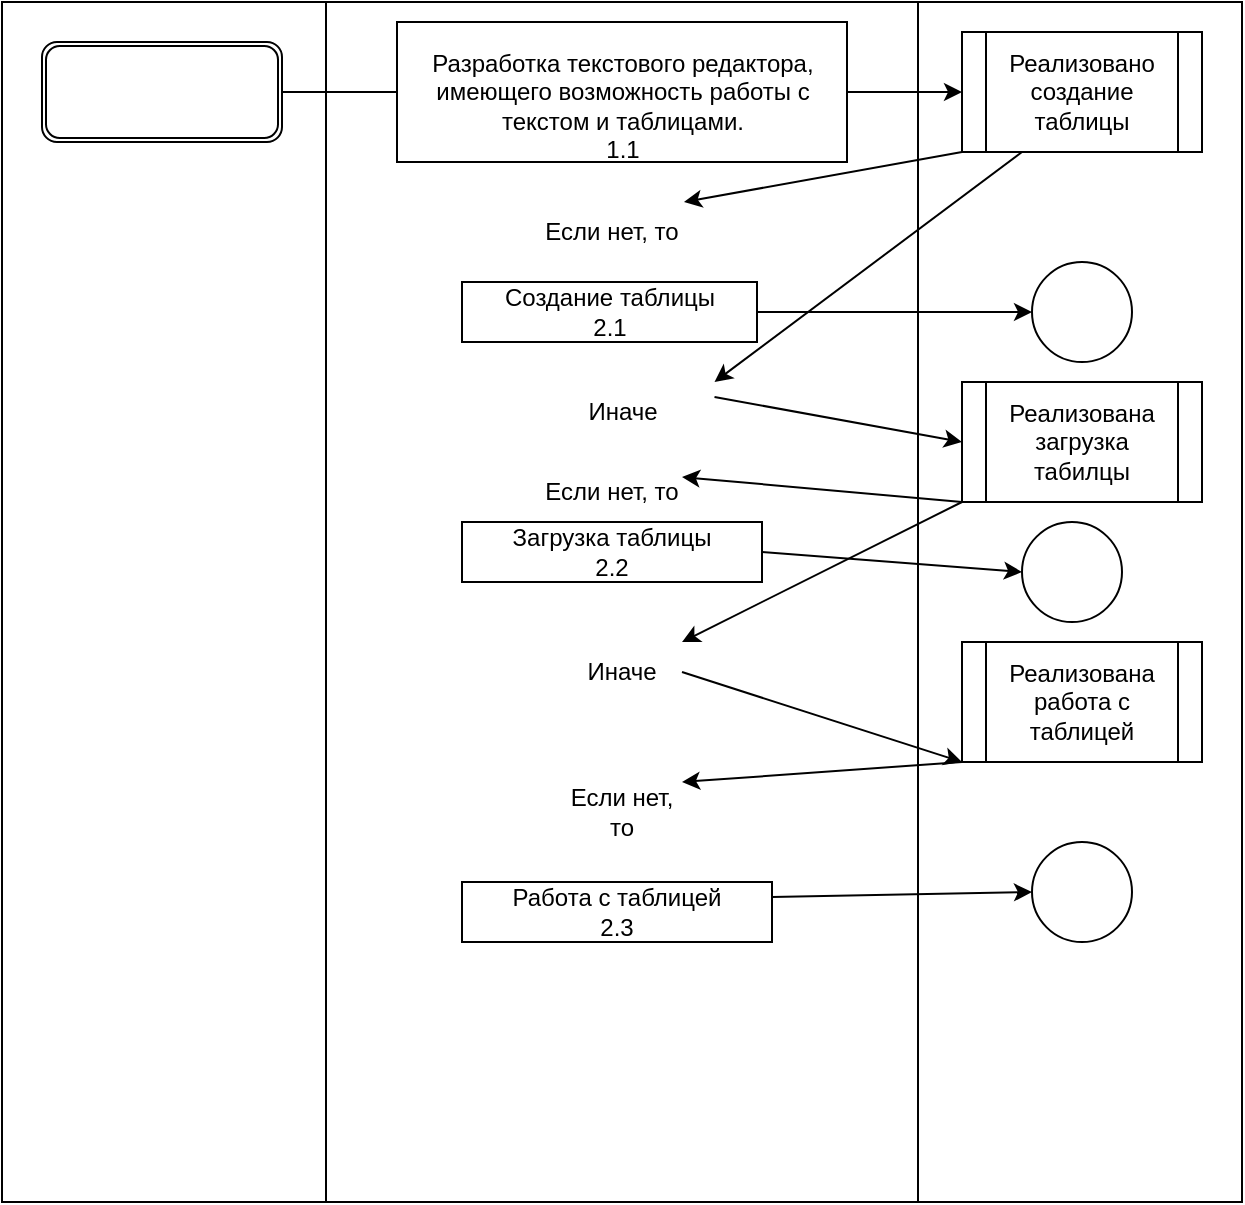 <mxfile version="15.5.6" type="device"><diagram id="DumS1-_2aSATzSCNOUUA" name="Page-1"><mxGraphModel dx="1422" dy="780" grid="1" gridSize="10" guides="1" tooltips="1" connect="1" arrows="1" fold="1" page="1" pageScale="1" pageWidth="827" pageHeight="1169" math="0" shadow="0"><root><mxCell id="0"/><mxCell id="1" parent="0"/><mxCell id="aeD2lsS2BJGdRJN6cDtw-1" value="" style="shape=process;whiteSpace=wrap;html=1;backgroundOutline=1;size=0.262;" parent="1" vertex="1"><mxGeometry x="90" y="160" width="620" height="600" as="geometry"/></mxCell><mxCell id="aeD2lsS2BJGdRJN6cDtw-2" value="" style="shape=ext;double=1;rounded=1;whiteSpace=wrap;html=1;" parent="1" vertex="1"><mxGeometry x="110" y="180" width="120" height="50" as="geometry"/></mxCell><mxCell id="aeD2lsS2BJGdRJN6cDtw-3" value="&lt;br&gt;&lt;div&gt;&lt;span&gt;Разработка текстового редактора, имеющего возможность работы с текстом и таблицами.&lt;br&gt;1.1&lt;br&gt;&lt;/span&gt;&lt;/div&gt;" style="rounded=0;whiteSpace=wrap;html=1;" parent="1" vertex="1"><mxGeometry x="287.5" y="170" width="225" height="70" as="geometry"/></mxCell><mxCell id="aeD2lsS2BJGdRJN6cDtw-5" value="Реализовано создание таблицы" style="shape=process;whiteSpace=wrap;html=1;backgroundOutline=1;" parent="1" vertex="1"><mxGeometry x="570" y="175" width="120" height="60" as="geometry"/></mxCell><mxCell id="aeD2lsS2BJGdRJN6cDtw-7" value="Если нет, то" style="text;html=1;strokeColor=none;fillColor=none;align=center;verticalAlign=middle;whiteSpace=wrap;rounded=0;" parent="1" vertex="1"><mxGeometry x="321.5" y="260" width="146" height="30" as="geometry"/></mxCell><mxCell id="aeD2lsS2BJGdRJN6cDtw-8" value="&lt;div&gt;Создание таблицы&lt;/div&gt;&lt;div&gt;2.1&lt;/div&gt;" style="rounded=0;whiteSpace=wrap;html=1;" parent="1" vertex="1"><mxGeometry x="320" y="300" width="147.5" height="30" as="geometry"/></mxCell><mxCell id="aeD2lsS2BJGdRJN6cDtw-9" value="Реализована загрузка табилцы" style="shape=process;whiteSpace=wrap;html=1;backgroundOutline=1;" parent="1" vertex="1"><mxGeometry x="570" y="350" width="120" height="60" as="geometry"/></mxCell><mxCell id="aeD2lsS2BJGdRJN6cDtw-10" value="Иначе" style="text;html=1;strokeColor=none;fillColor=none;align=center;verticalAlign=middle;whiteSpace=wrap;rounded=0;" parent="1" vertex="1"><mxGeometry x="353.75" y="350" width="92.5" height="30" as="geometry"/></mxCell><mxCell id="aeD2lsS2BJGdRJN6cDtw-11" value="" style="endArrow=none;html=1;rounded=0;exitX=1;exitY=0.5;exitDx=0;exitDy=0;entryX=0;entryY=0.5;entryDx=0;entryDy=0;" parent="1" source="aeD2lsS2BJGdRJN6cDtw-2" target="aeD2lsS2BJGdRJN6cDtw-3" edge="1"><mxGeometry width="50" height="50" relative="1" as="geometry"><mxPoint x="260" y="210" as="sourcePoint"/><mxPoint x="310" y="160" as="targetPoint"/></mxGeometry></mxCell><mxCell id="aeD2lsS2BJGdRJN6cDtw-12" value="" style="endArrow=classic;html=1;rounded=0;exitX=1;exitY=0.5;exitDx=0;exitDy=0;entryX=0;entryY=0.5;entryDx=0;entryDy=0;" parent="1" source="aeD2lsS2BJGdRJN6cDtw-3" target="aeD2lsS2BJGdRJN6cDtw-5" edge="1"><mxGeometry width="50" height="50" relative="1" as="geometry"><mxPoint x="520" y="150" as="sourcePoint"/><mxPoint x="570" y="100" as="targetPoint"/></mxGeometry></mxCell><mxCell id="aeD2lsS2BJGdRJN6cDtw-13" value="" style="endArrow=classic;html=1;rounded=0;entryX=0.75;entryY=0;entryDx=0;entryDy=0;exitX=0;exitY=1;exitDx=0;exitDy=0;" parent="1" source="aeD2lsS2BJGdRJN6cDtw-5" target="aeD2lsS2BJGdRJN6cDtw-7" edge="1"><mxGeometry width="50" height="50" relative="1" as="geometry"><mxPoint x="510" y="260" as="sourcePoint"/><mxPoint x="560" y="210" as="targetPoint"/></mxGeometry></mxCell><mxCell id="aeD2lsS2BJGdRJN6cDtw-14" value="" style="endArrow=classic;html=1;rounded=0;entryX=1;entryY=0;entryDx=0;entryDy=0;exitX=0.25;exitY=1;exitDx=0;exitDy=0;" parent="1" source="aeD2lsS2BJGdRJN6cDtw-5" target="aeD2lsS2BJGdRJN6cDtw-10" edge="1"><mxGeometry width="50" height="50" relative="1" as="geometry"><mxPoint x="570" y="230" as="sourcePoint"/><mxPoint x="500" y="450" as="targetPoint"/></mxGeometry></mxCell><mxCell id="aeD2lsS2BJGdRJN6cDtw-15" value="" style="endArrow=classic;html=1;rounded=0;exitX=1;exitY=0.25;exitDx=0;exitDy=0;entryX=0;entryY=0.5;entryDx=0;entryDy=0;" parent="1" source="aeD2lsS2BJGdRJN6cDtw-10" target="aeD2lsS2BJGdRJN6cDtw-9" edge="1"><mxGeometry width="50" height="50" relative="1" as="geometry"><mxPoint x="550" y="430" as="sourcePoint"/><mxPoint x="600" y="380" as="targetPoint"/></mxGeometry></mxCell><mxCell id="aeD2lsS2BJGdRJN6cDtw-16" value="Если нет, то" style="text;html=1;strokeColor=none;fillColor=none;align=center;verticalAlign=middle;whiteSpace=wrap;rounded=0;" parent="1" vertex="1"><mxGeometry x="360" y="390" width="70" height="30" as="geometry"/></mxCell><mxCell id="aeD2lsS2BJGdRJN6cDtw-17" value="" style="endArrow=classic;html=1;rounded=0;exitX=0;exitY=1;exitDx=0;exitDy=0;entryX=1;entryY=0.25;entryDx=0;entryDy=0;" parent="1" source="aeD2lsS2BJGdRJN6cDtw-9" target="aeD2lsS2BJGdRJN6cDtw-16" edge="1"><mxGeometry width="50" height="50" relative="1" as="geometry"><mxPoint x="480" y="480" as="sourcePoint"/><mxPoint x="530" y="430" as="targetPoint"/></mxGeometry></mxCell><mxCell id="aeD2lsS2BJGdRJN6cDtw-18" value="&lt;div&gt;Загрузка таблицы&lt;/div&gt;&lt;div&gt;2.2&lt;br&gt;&lt;/div&gt;" style="rounded=0;whiteSpace=wrap;html=1;" parent="1" vertex="1"><mxGeometry x="320" y="420" width="150" height="30" as="geometry"/></mxCell><mxCell id="aeD2lsS2BJGdRJN6cDtw-19" value="Иначе" style="text;html=1;strokeColor=none;fillColor=none;align=center;verticalAlign=middle;whiteSpace=wrap;rounded=0;" parent="1" vertex="1"><mxGeometry x="370" y="480" width="60" height="30" as="geometry"/></mxCell><mxCell id="aeD2lsS2BJGdRJN6cDtw-21" value="" style="endArrow=classic;html=1;rounded=0;entryX=1;entryY=0;entryDx=0;entryDy=0;startArrow=none;" parent="1" target="aeD2lsS2BJGdRJN6cDtw-19" edge="1"><mxGeometry width="50" height="50" relative="1" as="geometry"><mxPoint x="570" y="410" as="sourcePoint"/><mxPoint x="590" y="570" as="targetPoint"/></mxGeometry></mxCell><mxCell id="aeD2lsS2BJGdRJN6cDtw-22" value="Реализована работа с таблицей" style="shape=process;whiteSpace=wrap;html=1;backgroundOutline=1;" parent="1" vertex="1"><mxGeometry x="570" y="480" width="120" height="60" as="geometry"/></mxCell><mxCell id="aeD2lsS2BJGdRJN6cDtw-23" value="" style="endArrow=classic;html=1;rounded=0;exitX=1;exitY=0.5;exitDx=0;exitDy=0;entryX=0;entryY=1;entryDx=0;entryDy=0;" parent="1" source="aeD2lsS2BJGdRJN6cDtw-19" target="aeD2lsS2BJGdRJN6cDtw-22" edge="1"><mxGeometry width="50" height="50" relative="1" as="geometry"><mxPoint x="500" y="570" as="sourcePoint"/><mxPoint x="550" y="520" as="targetPoint"/></mxGeometry></mxCell><mxCell id="aeD2lsS2BJGdRJN6cDtw-24" value="Если нет, то" style="text;html=1;strokeColor=none;fillColor=none;align=center;verticalAlign=middle;whiteSpace=wrap;rounded=0;" parent="1" vertex="1"><mxGeometry x="370" y="550" width="60" height="30" as="geometry"/></mxCell><mxCell id="aeD2lsS2BJGdRJN6cDtw-25" value="Работа с таблицей&lt;br&gt;2.3" style="rounded=0;whiteSpace=wrap;html=1;" parent="1" vertex="1"><mxGeometry x="320" y="600" width="155" height="30" as="geometry"/></mxCell><mxCell id="aeD2lsS2BJGdRJN6cDtw-29" value="" style="endArrow=classic;html=1;rounded=0;entryX=1;entryY=0;entryDx=0;entryDy=0;exitX=0;exitY=1;exitDx=0;exitDy=0;" parent="1" source="aeD2lsS2BJGdRJN6cDtw-22" target="aeD2lsS2BJGdRJN6cDtw-24" edge="1"><mxGeometry width="50" height="50" relative="1" as="geometry"><mxPoint x="610" y="560" as="sourcePoint"/><mxPoint x="660" y="510" as="targetPoint"/></mxGeometry></mxCell><mxCell id="tFO7NhLAvfeCecz8AfZN-1" value="" style="endArrow=classic;html=1;rounded=0;exitX=1;exitY=0.25;exitDx=0;exitDy=0;entryX=0;entryY=0.5;entryDx=0;entryDy=0;" edge="1" parent="1" source="aeD2lsS2BJGdRJN6cDtw-25" target="tFO7NhLAvfeCecz8AfZN-2"><mxGeometry width="50" height="50" relative="1" as="geometry"><mxPoint x="560" y="580" as="sourcePoint"/><mxPoint x="610" y="530" as="targetPoint"/></mxGeometry></mxCell><mxCell id="tFO7NhLAvfeCecz8AfZN-2" value="" style="ellipse;whiteSpace=wrap;html=1;aspect=fixed;" vertex="1" parent="1"><mxGeometry x="605" y="580" width="50" height="50" as="geometry"/></mxCell><mxCell id="tFO7NhLAvfeCecz8AfZN-3" value="" style="ellipse;whiteSpace=wrap;html=1;aspect=fixed;" vertex="1" parent="1"><mxGeometry x="605" y="290" width="50" height="50" as="geometry"/></mxCell><mxCell id="tFO7NhLAvfeCecz8AfZN-4" value="" style="ellipse;whiteSpace=wrap;html=1;aspect=fixed;" vertex="1" parent="1"><mxGeometry x="600" y="420" width="50" height="50" as="geometry"/></mxCell><mxCell id="tFO7NhLAvfeCecz8AfZN-6" value="" style="endArrow=classic;html=1;rounded=0;exitX=1;exitY=0.5;exitDx=0;exitDy=0;entryX=0;entryY=0.5;entryDx=0;entryDy=0;" edge="1" parent="1" source="aeD2lsS2BJGdRJN6cDtw-18" target="tFO7NhLAvfeCecz8AfZN-4"><mxGeometry width="50" height="50" relative="1" as="geometry"><mxPoint x="580" y="460" as="sourcePoint"/><mxPoint x="630" y="410" as="targetPoint"/></mxGeometry></mxCell><mxCell id="tFO7NhLAvfeCecz8AfZN-7" value="" style="endArrow=classic;html=1;rounded=0;exitX=1;exitY=0.5;exitDx=0;exitDy=0;entryX=0;entryY=0.5;entryDx=0;entryDy=0;" edge="1" parent="1" source="aeD2lsS2BJGdRJN6cDtw-8" target="tFO7NhLAvfeCecz8AfZN-3"><mxGeometry width="50" height="50" relative="1" as="geometry"><mxPoint x="540" y="340" as="sourcePoint"/><mxPoint x="590" y="290" as="targetPoint"/></mxGeometry></mxCell></root></mxGraphModel></diagram></mxfile>